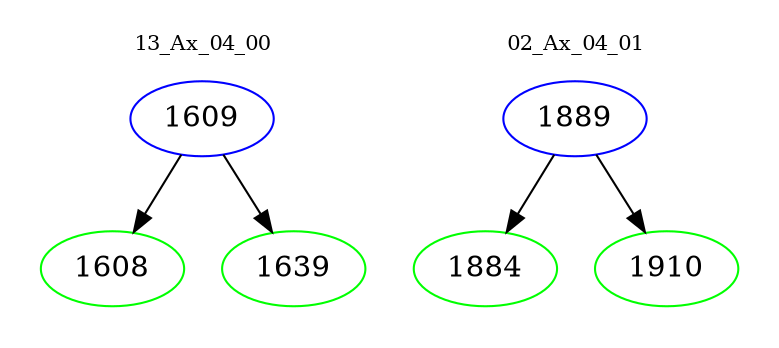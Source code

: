 digraph{
subgraph cluster_0 {
color = white
label = "13_Ax_04_00";
fontsize=10;
T0_1609 [label="1609", color="blue"]
T0_1609 -> T0_1608 [color="black"]
T0_1608 [label="1608", color="green"]
T0_1609 -> T0_1639 [color="black"]
T0_1639 [label="1639", color="green"]
}
subgraph cluster_1 {
color = white
label = "02_Ax_04_01";
fontsize=10;
T1_1889 [label="1889", color="blue"]
T1_1889 -> T1_1884 [color="black"]
T1_1884 [label="1884", color="green"]
T1_1889 -> T1_1910 [color="black"]
T1_1910 [label="1910", color="green"]
}
}
